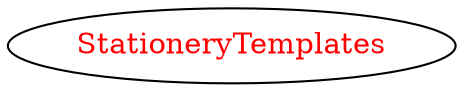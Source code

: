 digraph dependencyGraph {
 concentrate=true;
 ranksep="2.0";
 rankdir="LR"; 
 splines="ortho";
"StationeryTemplates" [fontcolor="red"];
}